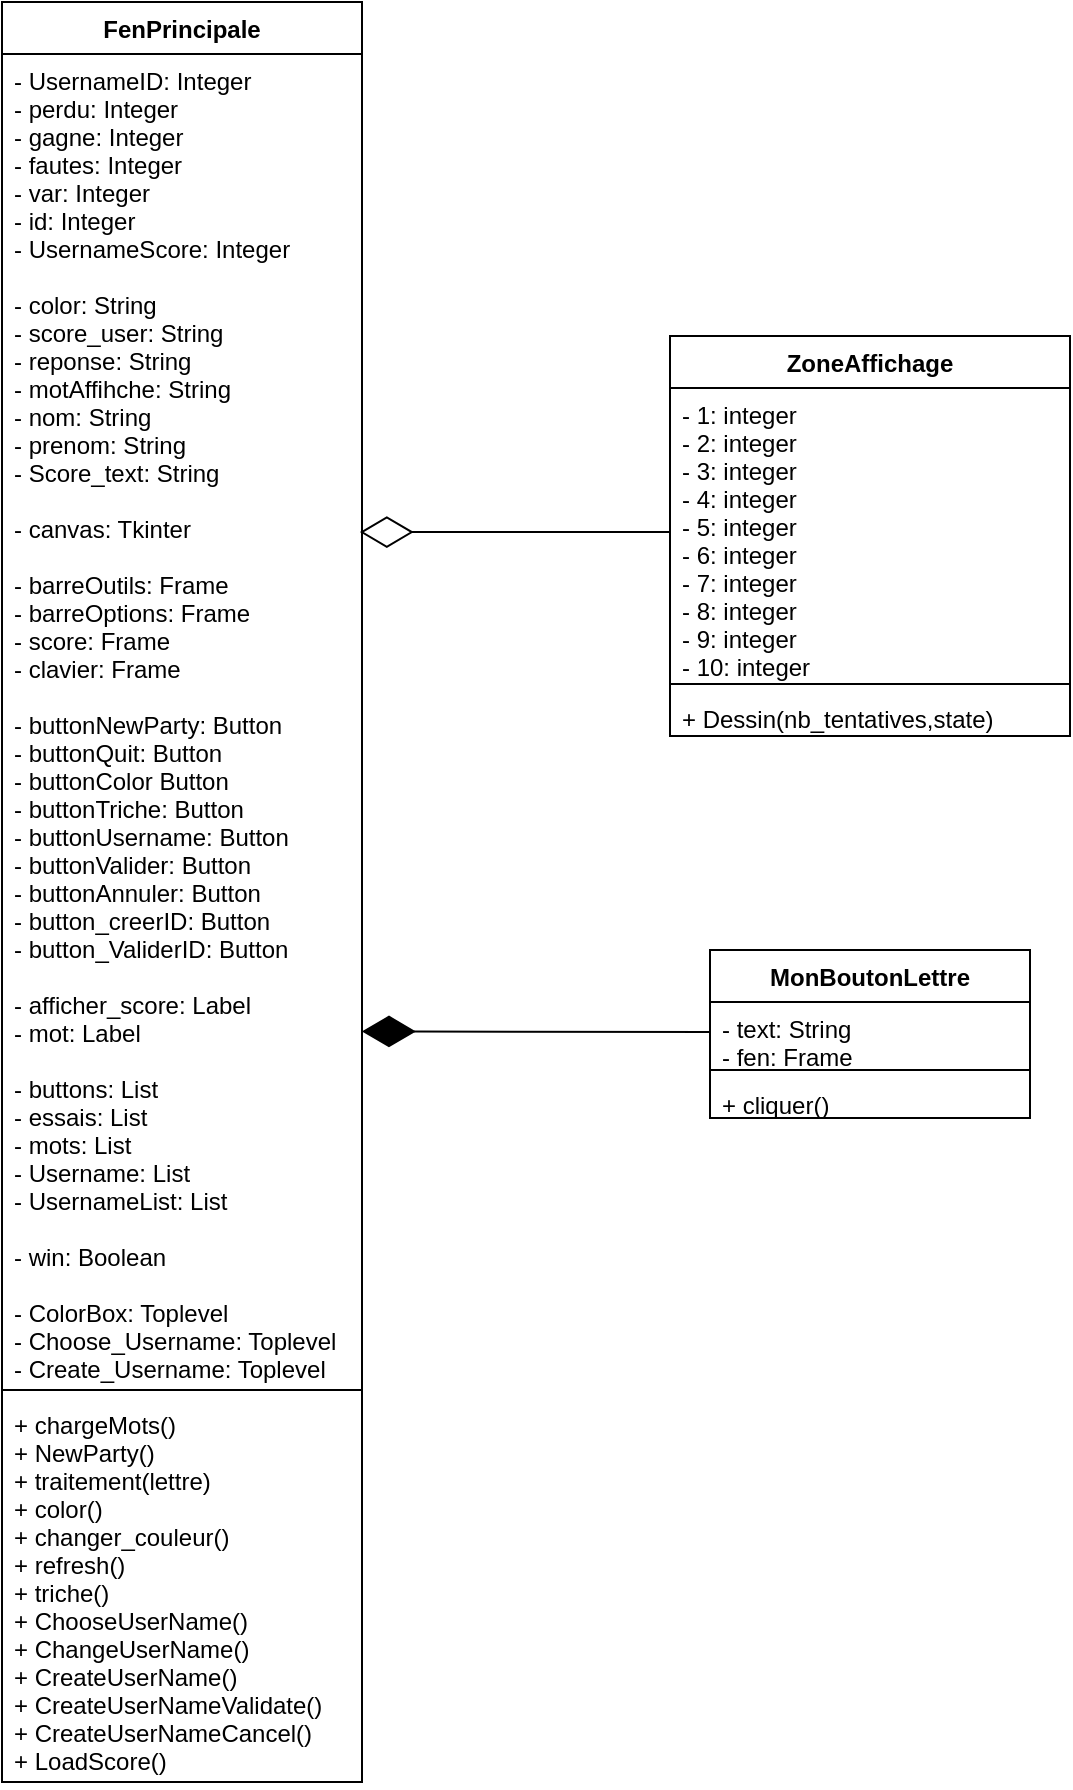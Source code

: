 <mxfile version="13.8.2" type="device"><diagram id="nh4SU4SVSmSP7CoIoBaM" name="Page-1"><mxGraphModel dx="1662" dy="762" grid="1" gridSize="10" guides="1" tooltips="1" connect="1" arrows="1" fold="1" page="1" pageScale="1" pageWidth="827" pageHeight="1169" math="0" shadow="0"><root><mxCell id="0"/><mxCell id="1" parent="0"/><mxCell id="ftxtQeT47s9c6xWucQ1j-1" value="ZoneAffichage" style="swimlane;fontStyle=1;align=center;verticalAlign=top;childLayout=stackLayout;horizontal=1;startSize=26;horizontalStack=0;resizeParent=1;resizeParentMax=0;resizeLast=0;collapsible=1;marginBottom=0;" vertex="1" parent="1"><mxGeometry x="394" y="197" width="200" height="200" as="geometry"/></mxCell><mxCell id="ftxtQeT47s9c6xWucQ1j-2" value="- 1: integer&#10;- 2: integer&#10;- 3: integer&#10;- 4: integer&#10;- 5: integer&#10;- 6: integer&#10;- 7: integer&#10;- 8: integer&#10;- 9: integer&#10;- 10: integer&#10;- " style="text;strokeColor=none;fillColor=none;align=left;verticalAlign=top;spacingLeft=4;spacingRight=4;overflow=hidden;rotatable=0;points=[[0,0.5],[1,0.5]];portConstraint=eastwest;" vertex="1" parent="ftxtQeT47s9c6xWucQ1j-1"><mxGeometry y="26" width="200" height="144" as="geometry"/></mxCell><mxCell id="ftxtQeT47s9c6xWucQ1j-3" value="" style="line;strokeWidth=1;fillColor=none;align=left;verticalAlign=middle;spacingTop=-1;spacingLeft=3;spacingRight=3;rotatable=0;labelPosition=right;points=[];portConstraint=eastwest;" vertex="1" parent="ftxtQeT47s9c6xWucQ1j-1"><mxGeometry y="170" width="200" height="8" as="geometry"/></mxCell><mxCell id="ftxtQeT47s9c6xWucQ1j-4" value="+ Dessin(nb_tentatives,state)" style="text;strokeColor=none;fillColor=none;align=left;verticalAlign=top;spacingLeft=4;spacingRight=4;overflow=hidden;rotatable=0;points=[[0,0.5],[1,0.5]];portConstraint=eastwest;" vertex="1" parent="ftxtQeT47s9c6xWucQ1j-1"><mxGeometry y="178" width="200" height="22" as="geometry"/></mxCell><mxCell id="ftxtQeT47s9c6xWucQ1j-5" value="FenPrincipale" style="swimlane;fontStyle=1;align=center;verticalAlign=top;childLayout=stackLayout;horizontal=1;startSize=26;horizontalStack=0;resizeParent=1;resizeParentMax=0;resizeLast=0;collapsible=1;marginBottom=0;" vertex="1" parent="1"><mxGeometry x="60" y="30" width="180" height="890" as="geometry"><mxRectangle x="330" y="260" width="110" height="26" as="alternateBounds"/></mxGeometry></mxCell><mxCell id="ftxtQeT47s9c6xWucQ1j-6" value="- UsernameID: Integer&#10;- perdu: Integer&#10;- gagne: Integer&#10;- fautes: Integer&#10;- var: Integer&#10;- id: Integer&#10;- UsernameScore: Integer&#10;&#10;- color: String&#10;- score_user: String&#10;- reponse: String&#10;- motAffihche: String&#10;- nom: String&#10;- prenom: String&#10;- Score_text: String&#10;&#10;- canvas: Tkinter&#10;&#10;- barreOutils: Frame&#10;- barreOptions: Frame&#10;- score: Frame&#10;- clavier: Frame&#10;&#10;- buttonNewParty: Button&#10;- buttonQuit: Button&#10;- buttonColor Button&#10;- buttonTriche: Button&#10;- buttonUsername: Button&#10;- buttonValider: Button&#10;- buttonAnnuler: Button&#10;- button_creerID: Button&#10;- button_ValiderID: Button&#10;&#10;- afficher_score: Label&#10;- mot: Label&#10;&#10;- buttons: List&#10;- essais: List&#10;- mots: List&#10;- Username: List&#10;- UsernameList: List&#10;&#10;- win: Boolean&#10;&#10;- ColorBox: Toplevel&#10;- Choose_Username: Toplevel&#10;- Create_Username: Toplevel" style="text;strokeColor=none;fillColor=none;align=left;verticalAlign=top;spacingLeft=4;spacingRight=4;overflow=hidden;rotatable=0;points=[[0,0.5],[1,0.5]];portConstraint=eastwest;" vertex="1" parent="ftxtQeT47s9c6xWucQ1j-5"><mxGeometry y="26" width="180" height="664" as="geometry"/></mxCell><mxCell id="ftxtQeT47s9c6xWucQ1j-7" value="" style="line;strokeWidth=1;fillColor=none;align=left;verticalAlign=middle;spacingTop=-1;spacingLeft=3;spacingRight=3;rotatable=0;labelPosition=right;points=[];portConstraint=eastwest;" vertex="1" parent="ftxtQeT47s9c6xWucQ1j-5"><mxGeometry y="690" width="180" height="8" as="geometry"/></mxCell><mxCell id="ftxtQeT47s9c6xWucQ1j-8" value="+ chargeMots()&#10;+ NewParty()&#10;+ traitement(lettre)&#10;+ color()&#10;+ changer_couleur()&#10;+ refresh()&#10;+ triche()&#10;+ ChooseUserName()&#10;+ ChangeUserName()&#10;+ CreateUserName()&#10;+ CreateUserNameValidate()&#10;+ CreateUserNameCancel()&#10;+ LoadScore()" style="text;strokeColor=none;fillColor=none;align=left;verticalAlign=top;spacingLeft=4;spacingRight=4;overflow=hidden;rotatable=0;points=[[0,0.5],[1,0.5]];portConstraint=eastwest;" vertex="1" parent="ftxtQeT47s9c6xWucQ1j-5"><mxGeometry y="698" width="180" height="192" as="geometry"/></mxCell><mxCell id="ftxtQeT47s9c6xWucQ1j-13" value="MonBoutonLettre" style="swimlane;fontStyle=1;align=center;verticalAlign=top;childLayout=stackLayout;horizontal=1;startSize=26;horizontalStack=0;resizeParent=1;resizeParentMax=0;resizeLast=0;collapsible=1;marginBottom=0;" vertex="1" parent="1"><mxGeometry x="414" y="504" width="160" height="84" as="geometry"/></mxCell><mxCell id="ftxtQeT47s9c6xWucQ1j-14" value="- text: String&#10;- fen: Frame" style="text;strokeColor=none;fillColor=none;align=left;verticalAlign=top;spacingLeft=4;spacingRight=4;overflow=hidden;rotatable=0;points=[[0,0.5],[1,0.5]];portConstraint=eastwest;" vertex="1" parent="ftxtQeT47s9c6xWucQ1j-13"><mxGeometry y="26" width="160" height="30" as="geometry"/></mxCell><mxCell id="ftxtQeT47s9c6xWucQ1j-15" value="" style="line;strokeWidth=1;fillColor=none;align=left;verticalAlign=middle;spacingTop=-1;spacingLeft=3;spacingRight=3;rotatable=0;labelPosition=right;points=[];portConstraint=eastwest;" vertex="1" parent="ftxtQeT47s9c6xWucQ1j-13"><mxGeometry y="56" width="160" height="8" as="geometry"/></mxCell><mxCell id="ftxtQeT47s9c6xWucQ1j-16" value="+ cliquer()" style="text;strokeColor=none;fillColor=none;align=left;verticalAlign=top;spacingLeft=4;spacingRight=4;overflow=hidden;rotatable=0;points=[[0,0.5],[1,0.5]];portConstraint=eastwest;" vertex="1" parent="ftxtQeT47s9c6xWucQ1j-13"><mxGeometry y="64" width="160" height="20" as="geometry"/></mxCell><mxCell id="ftxtQeT47s9c6xWucQ1j-19" value="" style="endArrow=diamondThin;endFill=1;endSize=24;html=1;entryX=1;entryY=0.736;entryDx=0;entryDy=0;exitX=0;exitY=0.5;exitDx=0;exitDy=0;entryPerimeter=0;" edge="1" parent="1" source="ftxtQeT47s9c6xWucQ1j-14" target="ftxtQeT47s9c6xWucQ1j-6"><mxGeometry width="160" relative="1" as="geometry"><mxPoint x="520" y="240" as="sourcePoint"/><mxPoint x="680" y="240" as="targetPoint"/></mxGeometry></mxCell><mxCell id="ftxtQeT47s9c6xWucQ1j-20" value="" style="endArrow=diamondThin;endFill=0;endSize=24;html=1;exitX=0;exitY=0.5;exitDx=0;exitDy=0;entryX=0.994;entryY=0.36;entryDx=0;entryDy=0;entryPerimeter=0;" edge="1" parent="1" source="ftxtQeT47s9c6xWucQ1j-2" target="ftxtQeT47s9c6xWucQ1j-6"><mxGeometry width="160" relative="1" as="geometry"><mxPoint x="330" y="380" as="sourcePoint"/><mxPoint x="380" y="282" as="targetPoint"/></mxGeometry></mxCell></root></mxGraphModel></diagram></mxfile>